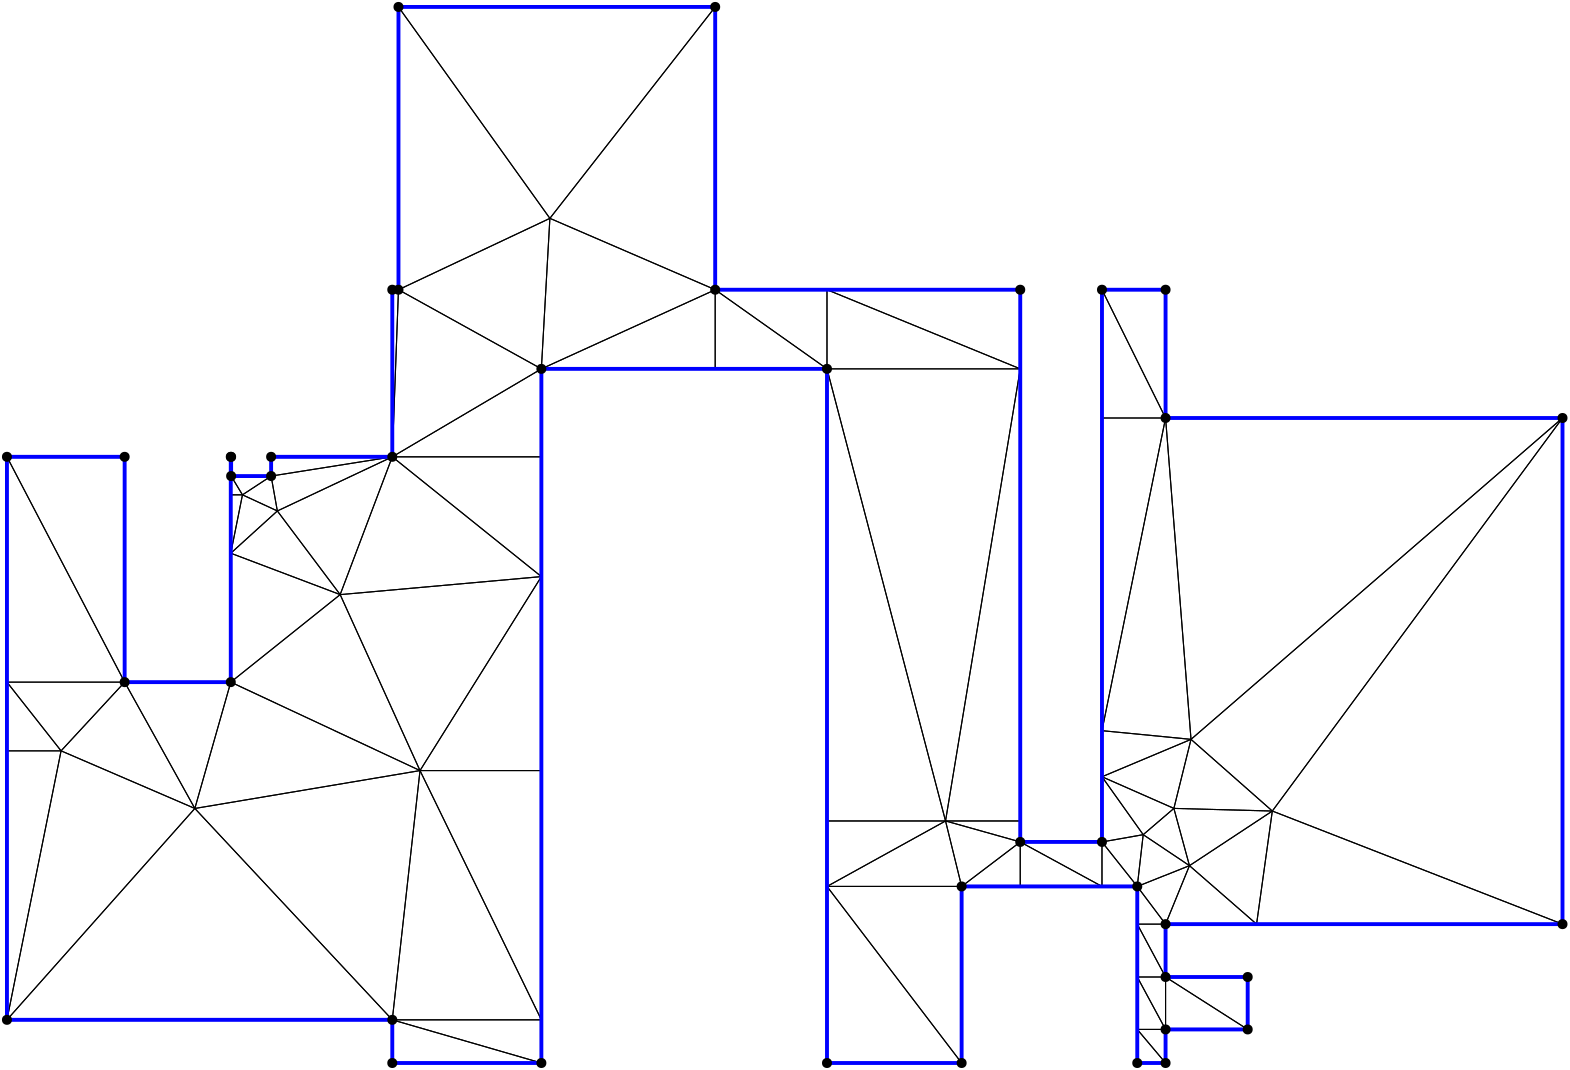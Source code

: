 <?xml version="1.0"?>
<!DOCTYPE ipe SYSTEM "ipe.dtd">
<ipe version="70218" creator="Ipe 7.2.24">
<info created="D:20221020151441" modified="D:20221020151441"/>
<ipestyle name="basic">
<symbol name="mark/disk(sx)" transformations="translations">
<path fill="sym-stroke">
0.6 0 0 0.6 0 0 e
</path>
</symbol>
<anglesize name="22.5 deg" value="22.5"/>
<anglesize name="30 deg" value="30"/>
<anglesize name="45 deg" value="45"/>
<anglesize name="60 deg" value="60"/>
<anglesize name="90 deg" value="90"/>
<arrowsize name="large" value="10"/>
<arrowsize name="small" value="5"/>
<arrowsize name="tiny" value="3"/>
<color name="blue" value="0 0 1"/>
<color name="gray" value="0.745"/>
<color name="green" value="0 1 0"/>
<color name="red" value="1 0 0"/>
<color name="pink" value="1 0.753 0.796"/>
<pen name="heavier" value="0.8"/>
<pen name="fat" value="1.4"/>
<pen name="ultrafat" value="2"/>
<gridsize name="16 pts (~6 mm)" value="16"/>
<gridsize name="32 pts (~12 mm)" value="32"/>
<gridsize name="4 pts" value="4"/>
<gridsize name="8 pts (~3 mm)" value="8"/>
<opacity name="10%" value="0.1"/>
<opacity name="25%" value="0.25"/>
<opacity name="50%" value="0.5"/>
<opacity name="75%" value="0.75"/>
<symbolsize name="large" value="5"/>
<symbolsize name="small" value="2"/>
<symbolsize name="tiny" value="1.1"/>
<textsize name="huge" value="\huge"/>
<textsize name="large" value="\large"/>
<textsize name="small" value="\small"/>
<textsize name="tiny" value="	iny"/>
<tiling name="falling" angle="-60" step="4" width="1"/>
<tiling name="rising" angle="30" step="4" width="1"/>
</ipestyle>
<page>
<layer name="hull"/>
<layer name="constraints"/>
<layer name="triangulation"/>
<layer name="obtuse"/>
<layer name="blub"/>
<layer name="problems"/>
<view layers="hull constraints triangulation obtuse blub" active="triangulation"/>
<path layer="triangulation" stroke="black">
96.5765 455.524 m 
96.5765 409.113 l 
</path>
<path layer="triangulation" stroke="black">
96.5765 409.113 m 
135.957 440.624 l 
</path>
<path layer="triangulation" stroke="black">
135.957 440.624 m 
96.5765 455.524 l 
</path>
<path layer="triangulation" stroke="black">
16 409.113 m 
58.3717 409.113 l 
</path>
<path layer="triangulation" stroke="black">
58.3717 409.113 m 
16 490.227 l 
</path>
<path layer="triangulation" stroke="black">
16 490.227 m 
16 409.113 l 
</path>
<path layer="triangulation" stroke="black">
359.687 335.565 m 
353.893 359.138 l 
</path>
<path layer="triangulation" stroke="black">
353.893 359.138 m 
311.216 335.565 l 
</path>
<path layer="triangulation" stroke="black">
311.216 335.565 m 
359.687 335.565 l 
</path>
<path layer="triangulation" stroke="black">
83.642 363.636 m 
96.5765 409.113 l 
</path>
<path layer="triangulation" stroke="black">
96.5765 409.113 m 
58.3717 409.113 l 
</path>
<path layer="triangulation" stroke="black">
58.3717 409.113 m 
83.642 363.636 l 
</path>
<path layer="triangulation" stroke="black">
154.722 550.382 m 
154.722 490.227 l 
</path>
<path layer="triangulation" stroke="black">
154.722 490.227 m 
156.952 550.382 l 
</path>
<path layer="triangulation" stroke="black">
156.952 550.382 m 
154.722 550.382 l 
</path>
<path layer="triangulation" stroke="black">
433.104 284.085 m 
433.104 302.963 l 
</path>
<path layer="triangulation" stroke="black">
433.104 302.963 m 
422.914 302.963 l 
</path>
<path layer="triangulation" stroke="black">
422.914 302.963 m 
433.104 284.085 l 
</path>
<path layer="triangulation" stroke="black">
208.393 447.109 m 
135.957 440.624 l 
</path>
<path layer="triangulation" stroke="black">
135.957 440.624 m 
164.703 377.275 l 
</path>
<path layer="triangulation" stroke="black">
164.703 377.275 m 
208.393 447.109 l 
</path>
<path layer="triangulation" stroke="black">
425.052 354.203 m 
410.211 351.584 l 
</path>
<path layer="triangulation" stroke="black">
410.211 351.584 m 
422.914 335.565 l 
</path>
<path layer="triangulation" stroke="black">
422.914 335.565 m 
425.052 354.203 l 
</path>
<path layer="triangulation" stroke="black">
35.4847 384.376 m 
83.642 363.636 l 
</path>
<path layer="triangulation" stroke="black">
83.642 363.636 m 
58.3717 409.113 l 
</path>
<path layer="triangulation" stroke="black">
58.3717 409.113 m 
35.4847 384.376 l 
</path>
<path layer="triangulation" stroke="black">
208.393 272 m 
154.722 287.545 l 
</path>
<path layer="triangulation" stroke="black">
154.722 287.545 m 
154.722 272 l 
</path>
<path layer="triangulation" stroke="black">
154.722 272 m 
208.393 272 l 
</path>
<path layer="triangulation" stroke="black">
135.957 440.624 m 
154.722 490.227 l 
</path>
<path layer="triangulation" stroke="black">
154.722 490.227 m 
113.343 470.739 l 
</path>
<path layer="triangulation" stroke="black">
113.343 470.739 m 
135.957 440.624 l 
</path>
<path layer="triangulation" stroke="black">
422.914 321.994 m 
433.104 302.963 l 
</path>
<path layer="triangulation" stroke="black">
433.104 302.963 m 
433.104 321.994 l 
</path>
<path layer="triangulation" stroke="black">
433.104 321.994 m 
422.914 321.994 l 
</path>
<path layer="triangulation" stroke="black">
270.968 521.892 m 
311.216 521.892 l 
</path>
<path layer="triangulation" stroke="black">
311.216 521.892 m 
270.968 550.382 l 
</path>
<path layer="triangulation" stroke="black">
270.968 550.382 m 
270.968 521.892 l 
</path>
<path layer="triangulation" stroke="black">
111.102 483.305 m 
154.722 490.227 l 
</path>
<path layer="triangulation" stroke="black">
154.722 490.227 m 
111.102 490.227 l 
</path>
<path layer="triangulation" stroke="black">
111.102 490.227 m 
111.102 483.305 l 
</path>
<path layer="triangulation" stroke="black">
96.5765 490.227 m 
96.7046 483.305 l 
</path>
<path layer="triangulation" stroke="black">
96.7046 483.305 m 
96.7046 490.227 l 
</path>
<path layer="triangulation" stroke="black">
96.7046 490.227 m 
96.5765 490.227 l 
</path>
<path layer="triangulation" stroke="black">
100.789 476.541 m 
113.343 470.739 l 
</path>
<path layer="triangulation" stroke="black">
113.343 470.739 m 
111.102 483.305 l 
</path>
<path layer="triangulation" stroke="black">
111.102 483.305 m 
100.789 476.541 l 
</path>
<path layer="triangulation" stroke="black">
16 490.227 m 
58.3717 409.113 l 
</path>
<path layer="triangulation" stroke="black">
58.3717 409.113 m 
58.3717 490.227 l 
</path>
<path layer="triangulation" stroke="black">
58.3717 490.227 m 
16 490.227 l 
</path>
<path layer="triangulation" stroke="black">
113.343 470.739 m 
154.722 490.227 l 
</path>
<path layer="triangulation" stroke="black">
154.722 490.227 m 
111.102 483.305 l 
</path>
<path layer="triangulation" stroke="black">
111.102 483.305 m 
113.343 470.739 l 
</path>
<path layer="triangulation" stroke="black">
96.5765 409.113 m 
83.642 363.636 l 
</path>
<path layer="triangulation" stroke="black">
83.642 363.636 m 
164.703 377.275 l 
</path>
<path layer="triangulation" stroke="black">
164.703 377.275 m 
96.5765 409.113 l 
</path>
<path layer="triangulation" stroke="black">
311.216 550.382 m 
311.216 521.892 l 
</path>
<path layer="triangulation" stroke="black">
311.216 521.892 m 
380.787 521.892 l 
</path>
<path layer="triangulation" stroke="black">
380.787 521.892 m 
311.216 550.382 l 
</path>
<path layer="triangulation" stroke="black">
211.457 576.079 m 
270.968 550.382 l 
</path>
<path layer="triangulation" stroke="black">
270.968 550.382 m 
270.968 652.184 l 
</path>
<path layer="triangulation" stroke="black">
270.968 652.184 m 
211.457 576.079 l 
</path>
<path layer="triangulation" stroke="black">
353.893 359.138 m 
311.216 359.138 l 
</path>
<path layer="triangulation" stroke="black">
311.216 359.138 m 
311.216 335.565 l 
</path>
<path layer="triangulation" stroke="black">
311.216 335.565 m 
353.893 359.138 l 
</path>
<path layer="triangulation" stroke="black">
156.952 652.184 m 
211.457 576.079 l 
</path>
<path layer="triangulation" stroke="black">
211.457 576.079 m 
270.968 652.184 l 
</path>
<path layer="triangulation" stroke="black">
270.968 652.184 m 
156.952 652.184 l 
</path>
<path layer="triangulation" stroke="black">
211.457 576.079 m 
208.393 521.892 l 
</path>
<path layer="triangulation" stroke="black">
208.393 521.892 m 
270.968 550.382 l 
</path>
<path layer="triangulation" stroke="black">
270.968 550.382 m 
211.457 576.079 l 
</path>
<path layer="triangulation" stroke="black">
156.952 550.382 m 
154.722 490.227 l 
</path>
<path layer="triangulation" stroke="black">
154.722 490.227 m 
208.393 521.892 l 
</path>
<path layer="triangulation" stroke="black">
208.393 521.892 m 
156.952 550.382 l 
</path>
<path layer="triangulation" stroke="black">
208.393 377.275 m 
164.703 377.275 l 
</path>
<path layer="triangulation" stroke="black">
164.703 377.275 m 
208.393 287.545 l 
</path>
<path layer="triangulation" stroke="black">
208.393 287.545 m 
208.393 377.275 l 
</path>
<path layer="triangulation" stroke="black">
422.914 284.085 m 
422.914 272 l 
</path>
<path layer="triangulation" stroke="black">
422.914 272 m 
433.104 272 l 
</path>
<path layer="triangulation" stroke="black">
433.104 272 m 
422.914 284.085 l 
</path>
<path layer="triangulation" stroke="black">
442.264 388.518 m 
410.211 391.642 l 
</path>
<path layer="triangulation" stroke="black">
410.211 391.642 m 
410.211 375.051 l 
</path>
<path layer="triangulation" stroke="black">
410.211 375.051 m 
442.264 388.518 l 
</path>
<path layer="triangulation" stroke="black">
433.104 550.382 m 
410.211 550.382 l 
</path>
<path layer="triangulation" stroke="black">
410.211 550.382 m 
433.104 504.207 l 
</path>
<path layer="triangulation" stroke="black">
433.104 504.207 m 
433.104 550.382 l 
</path>
<path layer="triangulation" stroke="black">
441.706 343.046 m 
436.097 363.659 l 
</path>
<path layer="triangulation" stroke="black">
436.097 363.659 m 
425.052 354.203 l 
</path>
<path layer="triangulation" stroke="black">
425.052 354.203 m 
441.706 343.046 l 
</path>
<path layer="triangulation" stroke="black">
433.104 284.085 m 
462.669 284.085 l 
</path>
<path layer="triangulation" stroke="black">
462.669 284.085 m 
433.104 302.963 l 
</path>
<path layer="triangulation" stroke="black">
433.104 302.963 m 
433.104 284.085 l 
</path>
<path layer="triangulation" stroke="black">
380.787 335.565 m 
410.211 335.565 l 
</path>
<path layer="triangulation" stroke="black">
410.211 335.565 m 
380.787 351.584 l 
</path>
<path layer="triangulation" stroke="black">
380.787 351.584 m 
380.787 335.565 l 
</path>
<path layer="triangulation" stroke="black">
465.866 321.994 m 
471.532 362.711 l 
</path>
<path layer="triangulation" stroke="black">
471.532 362.711 m 
441.706 343.046 l 
</path>
<path layer="triangulation" stroke="black">
441.706 343.046 m 
465.866 321.994 l 
</path>
<path layer="triangulation" stroke="black">
380.787 335.565 m 
380.787 351.584 l 
</path>
<path layer="triangulation" stroke="black">
380.787 351.584 m 
359.687 335.565 l 
</path>
<path layer="triangulation" stroke="black">
359.687 335.565 m 
380.787 335.565 l 
</path>
<path layer="triangulation" stroke="black">
410.211 391.642 m 
442.264 388.518 l 
</path>
<path layer="triangulation" stroke="black">
442.264 388.518 m 
433.104 504.207 l 
</path>
<path layer="triangulation" stroke="black">
433.104 504.207 m 
410.211 391.642 l 
</path>
<path layer="triangulation" stroke="black">
462.669 284.085 m 
462.669 302.963 l 
</path>
<path layer="triangulation" stroke="black">
462.669 302.963 m 
433.104 302.963 l 
</path>
<path layer="triangulation" stroke="black">
433.104 302.963 m 
462.669 284.085 l 
</path>
<path layer="triangulation" stroke="black">
311.216 335.565 m 
359.687 272 l 
</path>
<path layer="triangulation" stroke="black">
359.687 272 m 
359.687 335.565 l 
</path>
<path layer="triangulation" stroke="black">
359.687 335.565 m 
311.216 335.565 l 
</path>
<path layer="triangulation" stroke="black">
433.104 272 m 
433.104 284.085 l 
</path>
<path layer="triangulation" stroke="black">
433.104 284.085 m 
422.914 284.085 l 
</path>
<path layer="triangulation" stroke="black">
422.914 284.085 m 
433.104 272 l 
</path>
<path layer="triangulation" stroke="black">
208.393 272 m 
208.393 287.545 l 
</path>
<path layer="triangulation" stroke="black">
208.393 287.545 m 
154.722 287.545 l 
</path>
<path layer="triangulation" stroke="black">
154.722 287.545 m 
208.393 272 l 
</path>
<path layer="triangulation" stroke="black">
311.216 335.565 m 
311.216 272 l 
</path>
<path layer="triangulation" stroke="black">
311.216 272 m 
359.687 272 l 
</path>
<path layer="triangulation" stroke="black">
359.687 272 m 
311.216 335.565 l 
</path>
<path layer="triangulation" stroke="black">
16 409.113 m 
35.4847 384.376 l 
</path>
<path layer="triangulation" stroke="black">
35.4847 384.376 m 
58.3717 409.113 l 
</path>
<path layer="triangulation" stroke="black">
58.3717 409.113 m 
16 409.113 l 
</path>
<path layer="triangulation" stroke="black">
16 287.545 m 
154.722 287.545 l 
</path>
<path layer="triangulation" stroke="black">
154.722 287.545 m 
83.642 363.636 l 
</path>
<path layer="triangulation" stroke="black">
83.642 363.636 m 
16 287.545 l 
</path>
<path layer="triangulation" stroke="black">
96.7046 483.305 m 
100.789 476.541 l 
</path>
<path layer="triangulation" stroke="black">
100.789 476.541 m 
111.102 483.305 l 
</path>
<path layer="triangulation" stroke="black">
111.102 483.305 m 
96.7046 483.305 l 
</path>
<path layer="triangulation" stroke="black">
96.5765 409.113 m 
164.703 377.275 l 
</path>
<path layer="triangulation" stroke="black">
164.703 377.275 m 
135.957 440.624 l 
</path>
<path layer="triangulation" stroke="black">
135.957 440.624 m 
96.5765 409.113 l 
</path>
<path layer="triangulation" stroke="black">
96.5765 476.541 m 
96.5765 455.524 l 
</path>
<path layer="triangulation" stroke="black">
96.5765 455.524 m 
100.789 476.541 l 
</path>
<path layer="triangulation" stroke="black">
100.789 476.541 m 
96.5765 476.541 l 
</path>
<path layer="triangulation" stroke="black">
96.5765 455.524 m 
113.343 470.739 l 
</path>
<path layer="triangulation" stroke="black">
113.343 470.739 m 
100.789 476.541 l 
</path>
<path layer="triangulation" stroke="black">
100.789 476.541 m 
96.5765 455.524 l 
</path>
<path layer="triangulation" stroke="black">
270.968 550.382 m 
311.216 521.892 l 
</path>
<path layer="triangulation" stroke="black">
311.216 521.892 m 
311.216 550.382 l 
</path>
<path layer="triangulation" stroke="black">
311.216 550.382 m 
270.968 550.382 l 
</path>
<path layer="triangulation" stroke="black">
353.893 359.138 m 
380.787 351.584 l 
</path>
<path layer="triangulation" stroke="black">
380.787 351.584 m 
380.787 359.138 l 
</path>
<path layer="triangulation" stroke="black">
380.787 359.138 m 
353.893 359.138 l 
</path>
<path layer="triangulation" stroke="black">
433.104 321.994 m 
441.706 343.046 l 
</path>
<path layer="triangulation" stroke="black">
441.706 343.046 m 
422.914 335.565 l 
</path>
<path layer="triangulation" stroke="black">
422.914 335.565 m 
433.104 321.994 l 
</path>
<path layer="triangulation" stroke="black">
471.532 362.711 m 
576 504.207 l 
</path>
<path layer="triangulation" stroke="black">
576 504.207 m 
442.264 388.518 l 
</path>
<path layer="triangulation" stroke="black">
442.264 388.518 m 
471.532 362.711 l 
</path>
<path layer="triangulation" stroke="black">
422.914 302.963 m 
422.914 284.085 l 
</path>
<path layer="triangulation" stroke="black">
422.914 284.085 m 
433.104 284.085 l 
</path>
<path layer="triangulation" stroke="black">
433.104 284.085 m 
422.914 302.963 l 
</path>
<path layer="triangulation" stroke="black">
16 287.545 m 
83.642 363.636 l 
</path>
<path layer="triangulation" stroke="black">
83.642 363.636 m 
35.4847 384.376 l 
</path>
<path layer="triangulation" stroke="black">
35.4847 384.376 m 
16 287.545 l 
</path>
<path layer="triangulation" stroke="black">
154.722 287.545 m 
164.703 377.275 l 
</path>
<path layer="triangulation" stroke="black">
164.703 377.275 m 
83.642 363.636 l 
</path>
<path layer="triangulation" stroke="black">
83.642 363.636 m 
154.722 287.545 l 
</path>
<path layer="triangulation" stroke="black">
154.722 287.545 m 
208.393 287.545 l 
</path>
<path layer="triangulation" stroke="black">
208.393 287.545 m 
164.703 377.275 l 
</path>
<path layer="triangulation" stroke="black">
164.703 377.275 m 
154.722 287.545 l 
</path>
<path layer="triangulation" stroke="black">
208.393 447.109 m 
154.722 490.227 l 
</path>
<path layer="triangulation" stroke="black">
154.722 490.227 m 
135.957 440.624 l 
</path>
<path layer="triangulation" stroke="black">
135.957 440.624 m 
208.393 447.109 l 
</path>
<path layer="triangulation" stroke="black">
96.5765 455.524 m 
135.957 440.624 l 
</path>
<path layer="triangulation" stroke="black">
135.957 440.624 m 
113.343 470.739 l 
</path>
<path layer="triangulation" stroke="black">
113.343 470.739 m 
96.5765 455.524 l 
</path>
<path layer="triangulation" stroke="black">
164.703 377.275 m 
208.393 377.275 l 
</path>
<path layer="triangulation" stroke="black">
208.393 377.275 m 
208.393 447.109 l 
</path>
<path layer="triangulation" stroke="black">
208.393 447.109 m 
164.703 377.275 l 
</path>
<path layer="triangulation" stroke="black">
16 384.376 m 
35.4847 384.376 l 
</path>
<path layer="triangulation" stroke="black">
35.4847 384.376 m 
16 409.113 l 
</path>
<path layer="triangulation" stroke="black">
16 409.113 m 
16 384.376 l 
</path>
<path layer="triangulation" stroke="black">
16 287.545 m 
35.4847 384.376 l 
</path>
<path layer="triangulation" stroke="black">
35.4847 384.376 m 
16 384.376 l 
</path>
<path layer="triangulation" stroke="black">
16 384.376 m 
16 287.545 l 
</path>
<path layer="triangulation" stroke="black">
96.7046 483.305 m 
96.5765 476.541 l 
</path>
<path layer="triangulation" stroke="black">
96.5765 476.541 m 
100.789 476.541 l 
</path>
<path layer="triangulation" stroke="black">
100.789 476.541 m 
96.7046 483.305 l 
</path>
<path layer="triangulation" stroke="black">
96.5765 483.305 m 
96.5765 476.541 l 
</path>
<path layer="triangulation" stroke="black">
96.5765 476.541 m 
96.7046 483.305 l 
</path>
<path layer="triangulation" stroke="black">
96.7046 483.305 m 
96.5765 483.305 l 
</path>
<path layer="triangulation" stroke="black">
96.5765 490.227 m 
96.5765 483.305 l 
</path>
<path layer="triangulation" stroke="black">
96.5765 483.305 m 
96.7046 483.305 l 
</path>
<path layer="triangulation" stroke="black">
96.7046 483.305 m 
96.5765 490.227 l 
</path>
<path layer="triangulation" stroke="black">
208.393 521.892 m 
270.968 521.892 l 
</path>
<path layer="triangulation" stroke="black">
270.968 521.892 m 
270.968 550.382 l 
</path>
<path layer="triangulation" stroke="black">
270.968 550.382 m 
208.393 521.892 l 
</path>
<path layer="triangulation" stroke="black">
156.952 550.382 m 
211.457 576.079 l 
</path>
<path layer="triangulation" stroke="black">
211.457 576.079 m 
156.952 652.184 l 
</path>
<path layer="triangulation" stroke="black">
156.952 652.184 m 
156.952 550.382 l 
</path>
<path layer="triangulation" stroke="black">
156.952 550.382 m 
208.393 521.892 l 
</path>
<path layer="triangulation" stroke="black">
208.393 521.892 m 
211.457 576.079 l 
</path>
<path layer="triangulation" stroke="black">
211.457 576.079 m 
156.952 550.382 l 
</path>
<path layer="triangulation" stroke="black">
208.393 521.892 m 
154.722 490.227 l 
</path>
<path layer="triangulation" stroke="black">
154.722 490.227 m 
208.393 490.227 l 
</path>
<path layer="triangulation" stroke="black">
208.393 490.227 m 
208.393 521.892 l 
</path>
<path layer="triangulation" stroke="black">
208.393 490.227 m 
154.722 490.227 l 
</path>
<path layer="triangulation" stroke="black">
154.722 490.227 m 
208.393 447.109 l 
</path>
<path layer="triangulation" stroke="black">
208.393 447.109 m 
208.393 490.227 l 
</path>
<path layer="triangulation" stroke="black">
425.052 354.203 m 
410.211 375.051 l 
</path>
<path layer="triangulation" stroke="black">
410.211 375.051 m 
410.211 351.584 l 
</path>
<path layer="triangulation" stroke="black">
410.211 351.584 m 
425.052 354.203 l 
</path>
<path layer="triangulation" stroke="black">
410.211 504.207 m 
410.211 391.642 l 
</path>
<path layer="triangulation" stroke="black">
410.211 391.642 m 
433.104 504.207 l 
</path>
<path layer="triangulation" stroke="black">
433.104 504.207 m 
410.211 504.207 l 
</path>
<path layer="triangulation" stroke="black">
311.216 521.892 m 
311.216 359.138 l 
</path>
<path layer="triangulation" stroke="black">
311.216 359.138 m 
353.893 359.138 l 
</path>
<path layer="triangulation" stroke="black">
353.893 359.138 m 
311.216 521.892 l 
</path>
<path layer="triangulation" stroke="black">
380.787 550.382 m 
311.216 550.382 l 
</path>
<path layer="triangulation" stroke="black">
311.216 550.382 m 
380.787 521.892 l 
</path>
<path layer="triangulation" stroke="black">
380.787 521.892 m 
380.787 550.382 l 
</path>
<path layer="triangulation" stroke="black">
410.211 550.382 m 
410.211 504.207 l 
</path>
<path layer="triangulation" stroke="black">
410.211 504.207 m 
433.104 504.207 l 
</path>
<path layer="triangulation" stroke="black">
433.104 504.207 m 
410.211 550.382 l 
</path>
<path layer="triangulation" stroke="black">
471.532 362.711 m 
442.264 388.518 l 
</path>
<path layer="triangulation" stroke="black">
442.264 388.518 m 
436.097 363.659 l 
</path>
<path layer="triangulation" stroke="black">
436.097 363.659 m 
471.532 362.711 l 
</path>
<path layer="triangulation" stroke="black">
576 504.207 m 
433.104 504.207 l 
</path>
<path layer="triangulation" stroke="black">
433.104 504.207 m 
442.264 388.518 l 
</path>
<path layer="triangulation" stroke="black">
442.264 388.518 m 
576 504.207 l 
</path>
<path layer="triangulation" stroke="black">
471.532 362.711 m 
436.097 363.659 l 
</path>
<path layer="triangulation" stroke="black">
436.097 363.659 m 
441.706 343.046 l 
</path>
<path layer="triangulation" stroke="black">
441.706 343.046 m 
471.532 362.711 l 
</path>
<path layer="triangulation" stroke="black">
442.264 388.518 m 
410.211 375.051 l 
</path>
<path layer="triangulation" stroke="black">
410.211 375.051 m 
436.097 363.659 l 
</path>
<path layer="triangulation" stroke="black">
436.097 363.659 m 
442.264 388.518 l 
</path>
<path layer="triangulation" stroke="black">
433.104 321.994 m 
465.866 321.994 l 
</path>
<path layer="triangulation" stroke="black">
465.866 321.994 m 
441.706 343.046 l 
</path>
<path layer="triangulation" stroke="black">
441.706 343.046 m 
433.104 321.994 l 
</path>
<path layer="triangulation" stroke="black">
576 321.994 m 
576 504.207 l 
</path>
<path layer="triangulation" stroke="black">
576 504.207 m 
471.532 362.711 l 
</path>
<path layer="triangulation" stroke="black">
471.532 362.711 m 
576 321.994 l 
</path>
<path layer="triangulation" stroke="black">
441.706 343.046 m 
425.052 354.203 l 
</path>
<path layer="triangulation" stroke="black">
425.052 354.203 m 
422.914 335.565 l 
</path>
<path layer="triangulation" stroke="black">
422.914 335.565 m 
441.706 343.046 l 
</path>
<path layer="triangulation" stroke="black">
436.097 363.659 m 
410.211 375.051 l 
</path>
<path layer="triangulation" stroke="black">
410.211 375.051 m 
425.052 354.203 l 
</path>
<path layer="triangulation" stroke="black">
425.052 354.203 m 
436.097 363.659 l 
</path>
<path layer="triangulation" stroke="black">
380.787 351.584 m 
353.893 359.138 l 
</path>
<path layer="triangulation" stroke="black">
353.893 359.138 m 
359.687 335.565 l 
</path>
<path layer="triangulation" stroke="black">
359.687 335.565 m 
380.787 351.584 l 
</path>
<path layer="triangulation" stroke="black">
422.914 321.994 m 
433.104 321.994 l 
</path>
<path layer="triangulation" stroke="black">
433.104 321.994 m 
422.914 335.565 l 
</path>
<path layer="triangulation" stroke="black">
422.914 335.565 m 
422.914 321.994 l 
</path>
<path layer="triangulation" stroke="black">
410.211 351.584 m 
410.211 335.565 l 
</path>
<path layer="triangulation" stroke="black">
410.211 335.565 m 
422.914 335.565 l 
</path>
<path layer="triangulation" stroke="black">
422.914 335.565 m 
410.211 351.584 l 
</path>
<path layer="triangulation" stroke="black">
410.211 351.584 m 
380.787 351.584 l 
</path>
<path layer="triangulation" stroke="black">
380.787 351.584 m 
410.211 335.565 l 
</path>
<path layer="triangulation" stroke="black">
410.211 335.565 m 
410.211 351.584 l 
</path>
<path layer="triangulation" stroke="black">
422.914 302.963 m 
433.104 302.963 l 
</path>
<path layer="triangulation" stroke="black">
433.104 302.963 m 
422.914 321.994 l 
</path>
<path layer="triangulation" stroke="black">
422.914 321.994 m 
422.914 302.963 l 
</path>
<path layer="triangulation" stroke="black">
576 321.994 m 
471.532 362.711 l 
</path>
<path layer="triangulation" stroke="black">
471.532 362.711 m 
465.866 321.994 l 
</path>
<path layer="triangulation" stroke="black">
465.866 321.994 m 
576 321.994 l 
</path>
<path layer="triangulation" stroke="black">
380.787 359.138 m 
380.787 521.892 l 
</path>
<path layer="triangulation" stroke="black">
380.787 521.892 m 
353.893 359.138 l 
</path>
<path layer="triangulation" stroke="black">
353.893 359.138 m 
380.787 359.138 l 
</path>
<path layer="triangulation" stroke="black">
353.893 359.138 m 
380.787 521.892 l 
</path>
<path layer="triangulation" stroke="black">
380.787 521.892 m 
311.216 521.892 l 
</path>
<path layer="triangulation" stroke="black">
311.216 521.892 m 
353.893 359.138 l 
</path>
<path layer="hull" stroke="blue" pen="fat">
154.722 272 m 
208.393 272 l 
</path>
<path layer="hull" stroke="blue" pen="fat">
208.393 272 m 
208.393 521.892 l 
</path>
<path layer="hull" stroke="blue" pen="fat">
208.393 521.892 m 
311.216 521.892 l 
</path>
<path layer="hull" stroke="blue" pen="fat">
311.216 521.892 m 
311.216 272 l 
</path>
<path layer="hull" stroke="blue" pen="fat">
311.216 272 m 
359.687 272 l 
</path>
<path layer="hull" stroke="blue" pen="fat">
359.687 272 m 
359.687 335.565 l 
</path>
<path layer="hull" stroke="blue" pen="fat">
359.687 335.565 m 
422.914 335.565 l 
</path>
<path layer="hull" stroke="blue" pen="fat">
422.914 335.565 m 
422.914 272 l 
</path>
<path layer="hull" stroke="blue" pen="fat">
422.914 272 m 
433.104 272 l 
</path>
<path layer="hull" stroke="blue" pen="fat">
433.104 272 m 
433.104 284.085 l 
</path>
<path layer="hull" stroke="blue" pen="fat">
433.104 284.085 m 
462.669 284.085 l 
</path>
<path layer="hull" stroke="blue" pen="fat">
462.669 284.085 m 
462.669 302.963 l 
</path>
<path layer="hull" stroke="blue" pen="fat">
462.669 302.963 m 
433.104 302.963 l 
</path>
<path layer="hull" stroke="blue" pen="fat">
433.104 302.963 m 
433.104 321.994 l 
</path>
<path layer="hull" stroke="blue" pen="fat">
433.104 321.994 m 
576 321.994 l 
</path>
<path layer="hull" stroke="blue" pen="fat">
576 321.994 m 
576 504.207 l 
</path>
<path layer="hull" stroke="blue" pen="fat">
576 504.207 m 
433.104 504.207 l 
</path>
<path layer="hull" stroke="blue" pen="fat">
433.104 504.207 m 
433.104 550.382 l 
</path>
<path layer="hull" stroke="blue" pen="fat">
433.104 550.382 m 
410.211 550.382 l 
</path>
<path layer="hull" stroke="blue" pen="fat">
410.211 550.382 m 
410.211 351.584 l 
</path>
<path layer="hull" stroke="blue" pen="fat">
410.211 351.584 m 
380.787 351.584 l 
</path>
<path layer="hull" stroke="blue" pen="fat">
380.787 351.584 m 
380.787 550.382 l 
</path>
<path layer="hull" stroke="blue" pen="fat">
380.787 550.382 m 
270.968 550.382 l 
</path>
<path layer="hull" stroke="blue" pen="fat">
270.968 550.382 m 
270.968 652.184 l 
</path>
<path layer="hull" stroke="blue" pen="fat">
270.968 652.184 m 
156.952 652.184 l 
</path>
<path layer="hull" stroke="blue" pen="fat">
156.952 652.184 m 
156.952 550.382 l 
</path>
<path layer="hull" stroke="blue" pen="fat">
156.952 550.382 m 
154.722 550.382 l 
</path>
<path layer="hull" stroke="blue" pen="fat">
154.722 550.382 m 
154.722 490.227 l 
</path>
<path layer="hull" stroke="blue" pen="fat">
154.722 490.227 m 
111.102 490.227 l 
</path>
<path layer="hull" stroke="blue" pen="fat">
111.102 490.227 m 
111.102 483.305 l 
</path>
<path layer="hull" stroke="blue" pen="fat">
111.102 483.305 m 
96.7046 483.305 l 
</path>
<path layer="hull" stroke="blue" pen="fat">
96.7046 483.305 m 
96.7046 490.227 l 
</path>
<path layer="hull" stroke="blue" pen="fat">
96.7046 490.227 m 
96.5765 490.227 l 
</path>
<path layer="hull" stroke="blue" pen="fat">
96.5765 490.227 m 
96.5765 409.113 l 
</path>
<path layer="hull" stroke="blue" pen="fat">
96.5765 409.113 m 
58.3717 409.113 l 
</path>
<path layer="hull" stroke="blue" pen="fat">
58.3717 409.113 m 
58.3717 490.227 l 
</path>
<path layer="hull" stroke="blue" pen="fat">
58.3717 490.227 m 
16 490.227 l 
</path>
<path layer="hull" stroke="blue" pen="fat">
16 490.227 m 
16 287.545 l 
</path>
<path layer="hull" stroke="blue" pen="fat">
16 287.545 m 
154.722 287.545 l 
</path>
<path layer="hull" stroke="blue" pen="fat">
154.722 287.545 m 
154.722 272 l 
</path>
<use layer="points" name="mark/disk(sx)" pos="154.722 272" size="normal" stroke="black"/>
<use layer="points" name="mark/disk(sx)" pos="208.393 272" size="normal" stroke="black"/>
<use layer="points" name="mark/disk(sx)" pos="208.393 521.892" size="normal" stroke="black"/>
<use layer="points" name="mark/disk(sx)" pos="311.216 521.892" size="normal" stroke="black"/>
<use layer="points" name="mark/disk(sx)" pos="311.216 272" size="normal" stroke="black"/>
<use layer="points" name="mark/disk(sx)" pos="359.687 272" size="normal" stroke="black"/>
<use layer="points" name="mark/disk(sx)" pos="359.687 335.565" size="normal" stroke="black"/>
<use layer="points" name="mark/disk(sx)" pos="422.914 335.565" size="normal" stroke="black"/>
<use layer="points" name="mark/disk(sx)" pos="422.914 272" size="normal" stroke="black"/>
<use layer="points" name="mark/disk(sx)" pos="433.104 272" size="normal" stroke="black"/>
<use layer="points" name="mark/disk(sx)" pos="433.104 284.085" size="normal" stroke="black"/>
<use layer="points" name="mark/disk(sx)" pos="462.669 284.085" size="normal" stroke="black"/>
<use layer="points" name="mark/disk(sx)" pos="462.669 302.963" size="normal" stroke="black"/>
<use layer="points" name="mark/disk(sx)" pos="433.104 302.963" size="normal" stroke="black"/>
<use layer="points" name="mark/disk(sx)" pos="433.104 321.994" size="normal" stroke="black"/>
<use layer="points" name="mark/disk(sx)" pos="576 321.994" size="normal" stroke="black"/>
<use layer="points" name="mark/disk(sx)" pos="576 504.207" size="normal" stroke="black"/>
<use layer="points" name="mark/disk(sx)" pos="433.104 504.207" size="normal" stroke="black"/>
<use layer="points" name="mark/disk(sx)" pos="433.104 550.382" size="normal" stroke="black"/>
<use layer="points" name="mark/disk(sx)" pos="410.211 550.382" size="normal" stroke="black"/>
<use layer="points" name="mark/disk(sx)" pos="410.211 351.584" size="normal" stroke="black"/>
<use layer="points" name="mark/disk(sx)" pos="380.787 351.584" size="normal" stroke="black"/>
<use layer="points" name="mark/disk(sx)" pos="380.787 550.382" size="normal" stroke="black"/>
<use layer="points" name="mark/disk(sx)" pos="270.968 550.382" size="normal" stroke="black"/>
<use layer="points" name="mark/disk(sx)" pos="270.968 652.184" size="normal" stroke="black"/>
<use layer="points" name="mark/disk(sx)" pos="156.952 652.184" size="normal" stroke="black"/>
<use layer="points" name="mark/disk(sx)" pos="156.952 550.382" size="normal" stroke="black"/>
<use layer="points" name="mark/disk(sx)" pos="154.722 550.382" size="normal" stroke="black"/>
<use layer="points" name="mark/disk(sx)" pos="154.722 490.227" size="normal" stroke="black"/>
<use layer="points" name="mark/disk(sx)" pos="111.102 490.227" size="normal" stroke="black"/>
<use layer="points" name="mark/disk(sx)" pos="111.102 483.305" size="normal" stroke="black"/>
<use layer="points" name="mark/disk(sx)" pos="96.7046 483.305" size="normal" stroke="black"/>
<use layer="points" name="mark/disk(sx)" pos="96.7046 490.227" size="normal" stroke="black"/>
<use layer="points" name="mark/disk(sx)" pos="96.5765 490.227" size="normal" stroke="black"/>
<use layer="points" name="mark/disk(sx)" pos="96.5765 409.113" size="normal" stroke="black"/>
<use layer="points" name="mark/disk(sx)" pos="58.3717 409.113" size="normal" stroke="black"/>
<use layer="points" name="mark/disk(sx)" pos="58.3717 490.227" size="normal" stroke="black"/>
<use layer="points" name="mark/disk(sx)" pos="16 490.227" size="normal" stroke="black"/>
<use layer="points" name="mark/disk(sx)" pos="16 287.545" size="normal" stroke="black"/>
<use layer="points" name="mark/disk(sx)" pos="154.722 287.545" size="normal" stroke="black"/>
</page>
</ipe>
